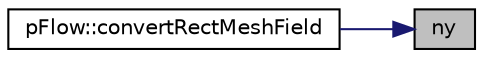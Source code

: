 digraph "ny"
{
 // LATEX_PDF_SIZE
  edge [fontname="Helvetica",fontsize="10",labelfontname="Helvetica",labelfontsize="10"];
  node [fontname="Helvetica",fontsize="10",shape=record];
  rankdir="RL";
  Node1 [label="ny",height=0.2,width=0.4,color="black", fillcolor="grey75", style="filled", fontcolor="black",tooltip=" "];
  Node1 -> Node2 [dir="back",color="midnightblue",fontsize="10",style="solid",fontname="Helvetica"];
  Node2 [label="pFlow::convertRectMeshField",height=0.2,width=0.4,color="black", fillcolor="white", style="filled",URL="$namespacepFlow.html#aa5e881b5887bb61b840711d7b9b63f6c",tooltip=" "];
}
